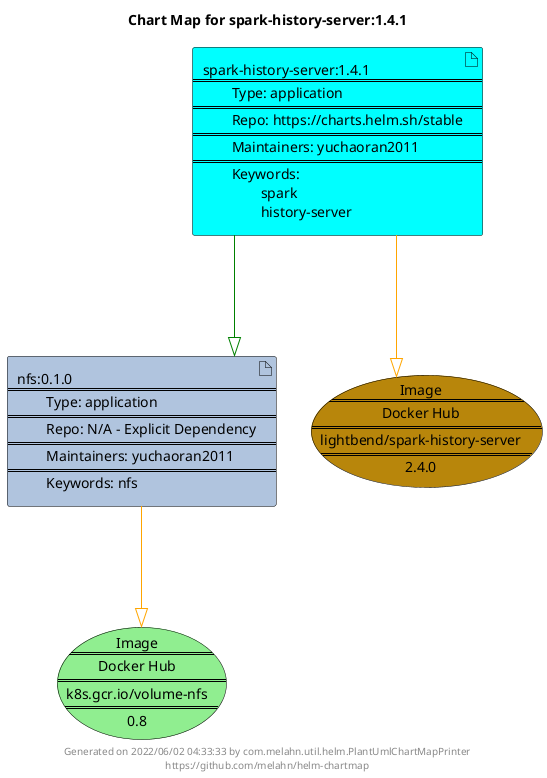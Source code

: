 @startuml
skinparam linetype ortho
skinparam backgroundColor white
skinparam usecaseBorderColor black
skinparam usecaseArrowColor LightSlateGray
skinparam artifactBorderColor black
skinparam artifactArrowColor LightSlateGray

title Chart Map for spark-history-server:1.4.1

'There are 2 referenced Helm Charts
artifact "nfs:0.1.0\n====\n\tType: application\n====\n\tRepo: N/A - Explicit Dependency\n====\n\tMaintainers: yuchaoran2011\n====\n\tKeywords: nfs" as nfs_0_1_0 #LightSteelBlue
artifact "spark-history-server:1.4.1\n====\n\tType: application\n====\n\tRepo: https://charts.helm.sh/stable\n====\n\tMaintainers: yuchaoran2011\n====\n\tKeywords: \n\t\tspark\n\t\thistory-server" as spark_history_server_1_4_1 #Cyan

'There are 2 referenced Docker Images
usecase "Image\n====\nDocker Hub\n====\nk8s.gcr.io/volume-nfs\n====\n0.8" as k8s_gcr_io_volume_nfs_0_8 #LightGreen
usecase "Image\n====\nDocker Hub\n====\nlightbend/spark-history-server\n====\n2.4.0" as lightbend_spark_history_server_2_4_0 #DarkGoldenRod

'Chart Dependencies
spark_history_server_1_4_1--[#green]-|>nfs_0_1_0
nfs_0_1_0--[#orange]-|>k8s_gcr_io_volume_nfs_0_8
spark_history_server_1_4_1--[#orange]-|>lightbend_spark_history_server_2_4_0

center footer Generated on 2022/06/02 04:33:33 by com.melahn.util.helm.PlantUmlChartMapPrinter\nhttps://github.com/melahn/helm-chartmap
@enduml
